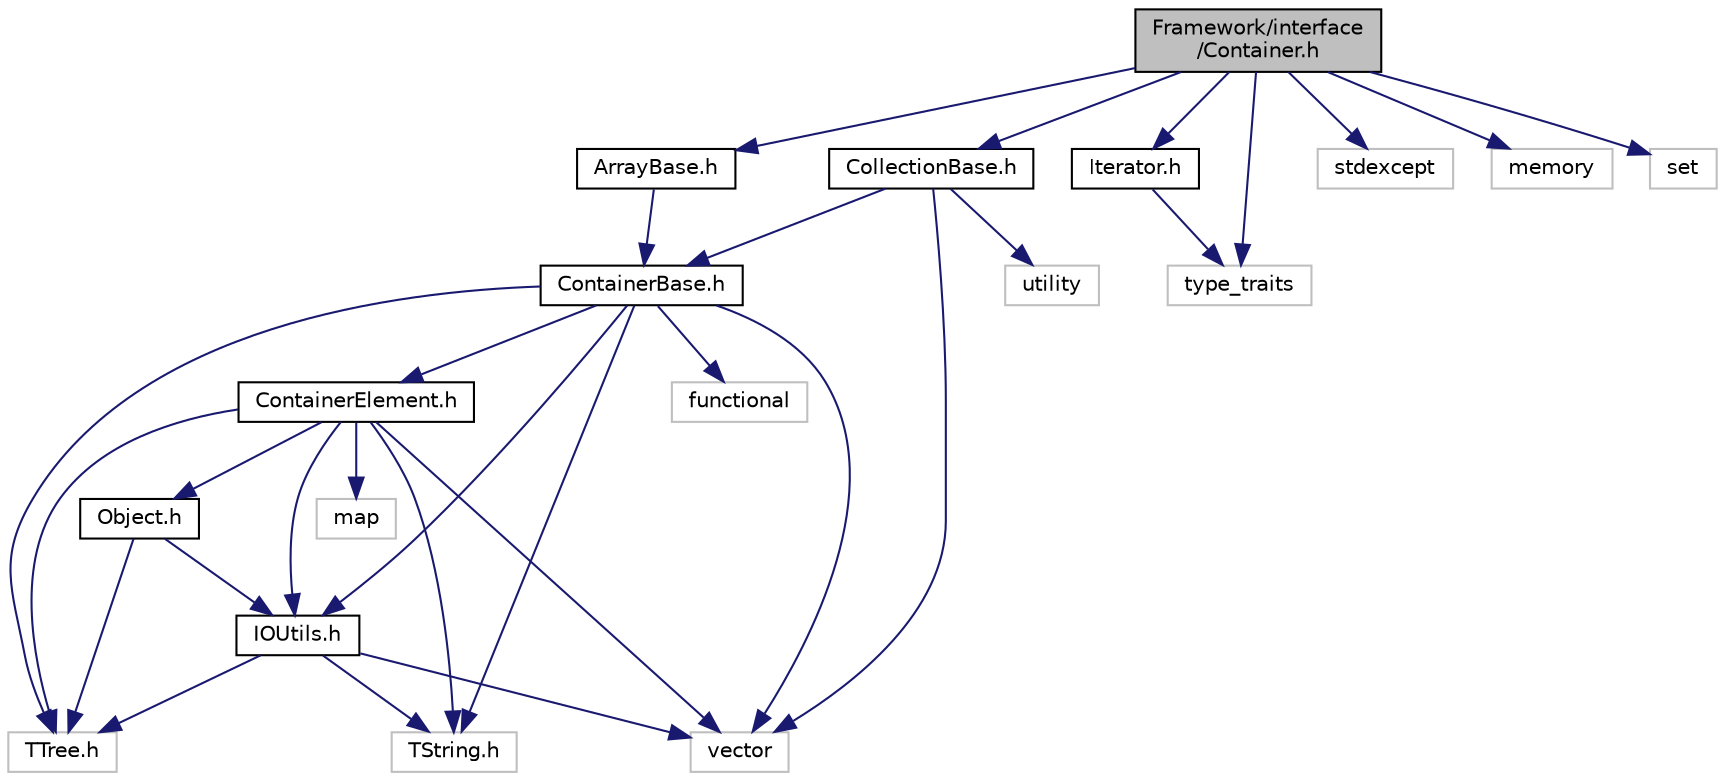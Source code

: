 digraph "Framework/interface/Container.h"
{
 // INTERACTIVE_SVG=YES
  edge [fontname="Helvetica",fontsize="10",labelfontname="Helvetica",labelfontsize="10"];
  node [fontname="Helvetica",fontsize="10",shape=record];
  Node1 [label="Framework/interface\l/Container.h",height=0.2,width=0.4,color="black", fillcolor="grey75", style="filled" fontcolor="black"];
  Node1 -> Node2 [color="midnightblue",fontsize="10",style="solid"];
  Node2 [label="ArrayBase.h",height=0.2,width=0.4,color="black", fillcolor="white", style="filled",URL="$ArrayBase_8h.html"];
  Node2 -> Node3 [color="midnightblue",fontsize="10",style="solid"];
  Node3 [label="ContainerBase.h",height=0.2,width=0.4,color="black", fillcolor="white", style="filled",URL="$ContainerBase_8h.html"];
  Node3 -> Node4 [color="midnightblue",fontsize="10",style="solid"];
  Node4 [label="ContainerElement.h",height=0.2,width=0.4,color="black", fillcolor="white", style="filled",URL="$ContainerElement_8h.html"];
  Node4 -> Node5 [color="midnightblue",fontsize="10",style="solid"];
  Node5 [label="Object.h",height=0.2,width=0.4,color="black", fillcolor="white", style="filled",URL="$Object_8h.html"];
  Node5 -> Node6 [color="midnightblue",fontsize="10",style="solid"];
  Node6 [label="IOUtils.h",height=0.2,width=0.4,color="black", fillcolor="white", style="filled",URL="$IOUtils_8h.html"];
  Node6 -> Node7 [color="midnightblue",fontsize="10",style="solid"];
  Node7 [label="TString.h",height=0.2,width=0.4,color="grey75", fillcolor="white", style="filled"];
  Node6 -> Node8 [color="midnightblue",fontsize="10",style="solid"];
  Node8 [label="TTree.h",height=0.2,width=0.4,color="grey75", fillcolor="white", style="filled"];
  Node6 -> Node9 [color="midnightblue",fontsize="10",style="solid"];
  Node9 [label="vector",height=0.2,width=0.4,color="grey75", fillcolor="white", style="filled"];
  Node5 -> Node8 [color="midnightblue",fontsize="10",style="solid"];
  Node4 -> Node6 [color="midnightblue",fontsize="10",style="solid"];
  Node4 -> Node8 [color="midnightblue",fontsize="10",style="solid"];
  Node4 -> Node7 [color="midnightblue",fontsize="10",style="solid"];
  Node4 -> Node9 [color="midnightblue",fontsize="10",style="solid"];
  Node4 -> Node10 [color="midnightblue",fontsize="10",style="solid"];
  Node10 [label="map",height=0.2,width=0.4,color="grey75", fillcolor="white", style="filled"];
  Node3 -> Node6 [color="midnightblue",fontsize="10",style="solid"];
  Node3 -> Node7 [color="midnightblue",fontsize="10",style="solid"];
  Node3 -> Node8 [color="midnightblue",fontsize="10",style="solid"];
  Node3 -> Node9 [color="midnightblue",fontsize="10",style="solid"];
  Node3 -> Node11 [color="midnightblue",fontsize="10",style="solid"];
  Node11 [label="functional",height=0.2,width=0.4,color="grey75", fillcolor="white", style="filled"];
  Node1 -> Node12 [color="midnightblue",fontsize="10",style="solid"];
  Node12 [label="CollectionBase.h",height=0.2,width=0.4,color="black", fillcolor="white", style="filled",URL="$CollectionBase_8h.html"];
  Node12 -> Node3 [color="midnightblue",fontsize="10",style="solid"];
  Node12 -> Node9 [color="midnightblue",fontsize="10",style="solid"];
  Node12 -> Node13 [color="midnightblue",fontsize="10",style="solid"];
  Node13 [label="utility",height=0.2,width=0.4,color="grey75", fillcolor="white", style="filled"];
  Node1 -> Node14 [color="midnightblue",fontsize="10",style="solid"];
  Node14 [label="Iterator.h",height=0.2,width=0.4,color="black", fillcolor="white", style="filled",URL="$Iterator_8h.html"];
  Node14 -> Node15 [color="midnightblue",fontsize="10",style="solid"];
  Node15 [label="type_traits",height=0.2,width=0.4,color="grey75", fillcolor="white", style="filled"];
  Node1 -> Node16 [color="midnightblue",fontsize="10",style="solid"];
  Node16 [label="stdexcept",height=0.2,width=0.4,color="grey75", fillcolor="white", style="filled"];
  Node1 -> Node17 [color="midnightblue",fontsize="10",style="solid"];
  Node17 [label="memory",height=0.2,width=0.4,color="grey75", fillcolor="white", style="filled"];
  Node1 -> Node18 [color="midnightblue",fontsize="10",style="solid"];
  Node18 [label="set",height=0.2,width=0.4,color="grey75", fillcolor="white", style="filled"];
  Node1 -> Node15 [color="midnightblue",fontsize="10",style="solid"];
}
